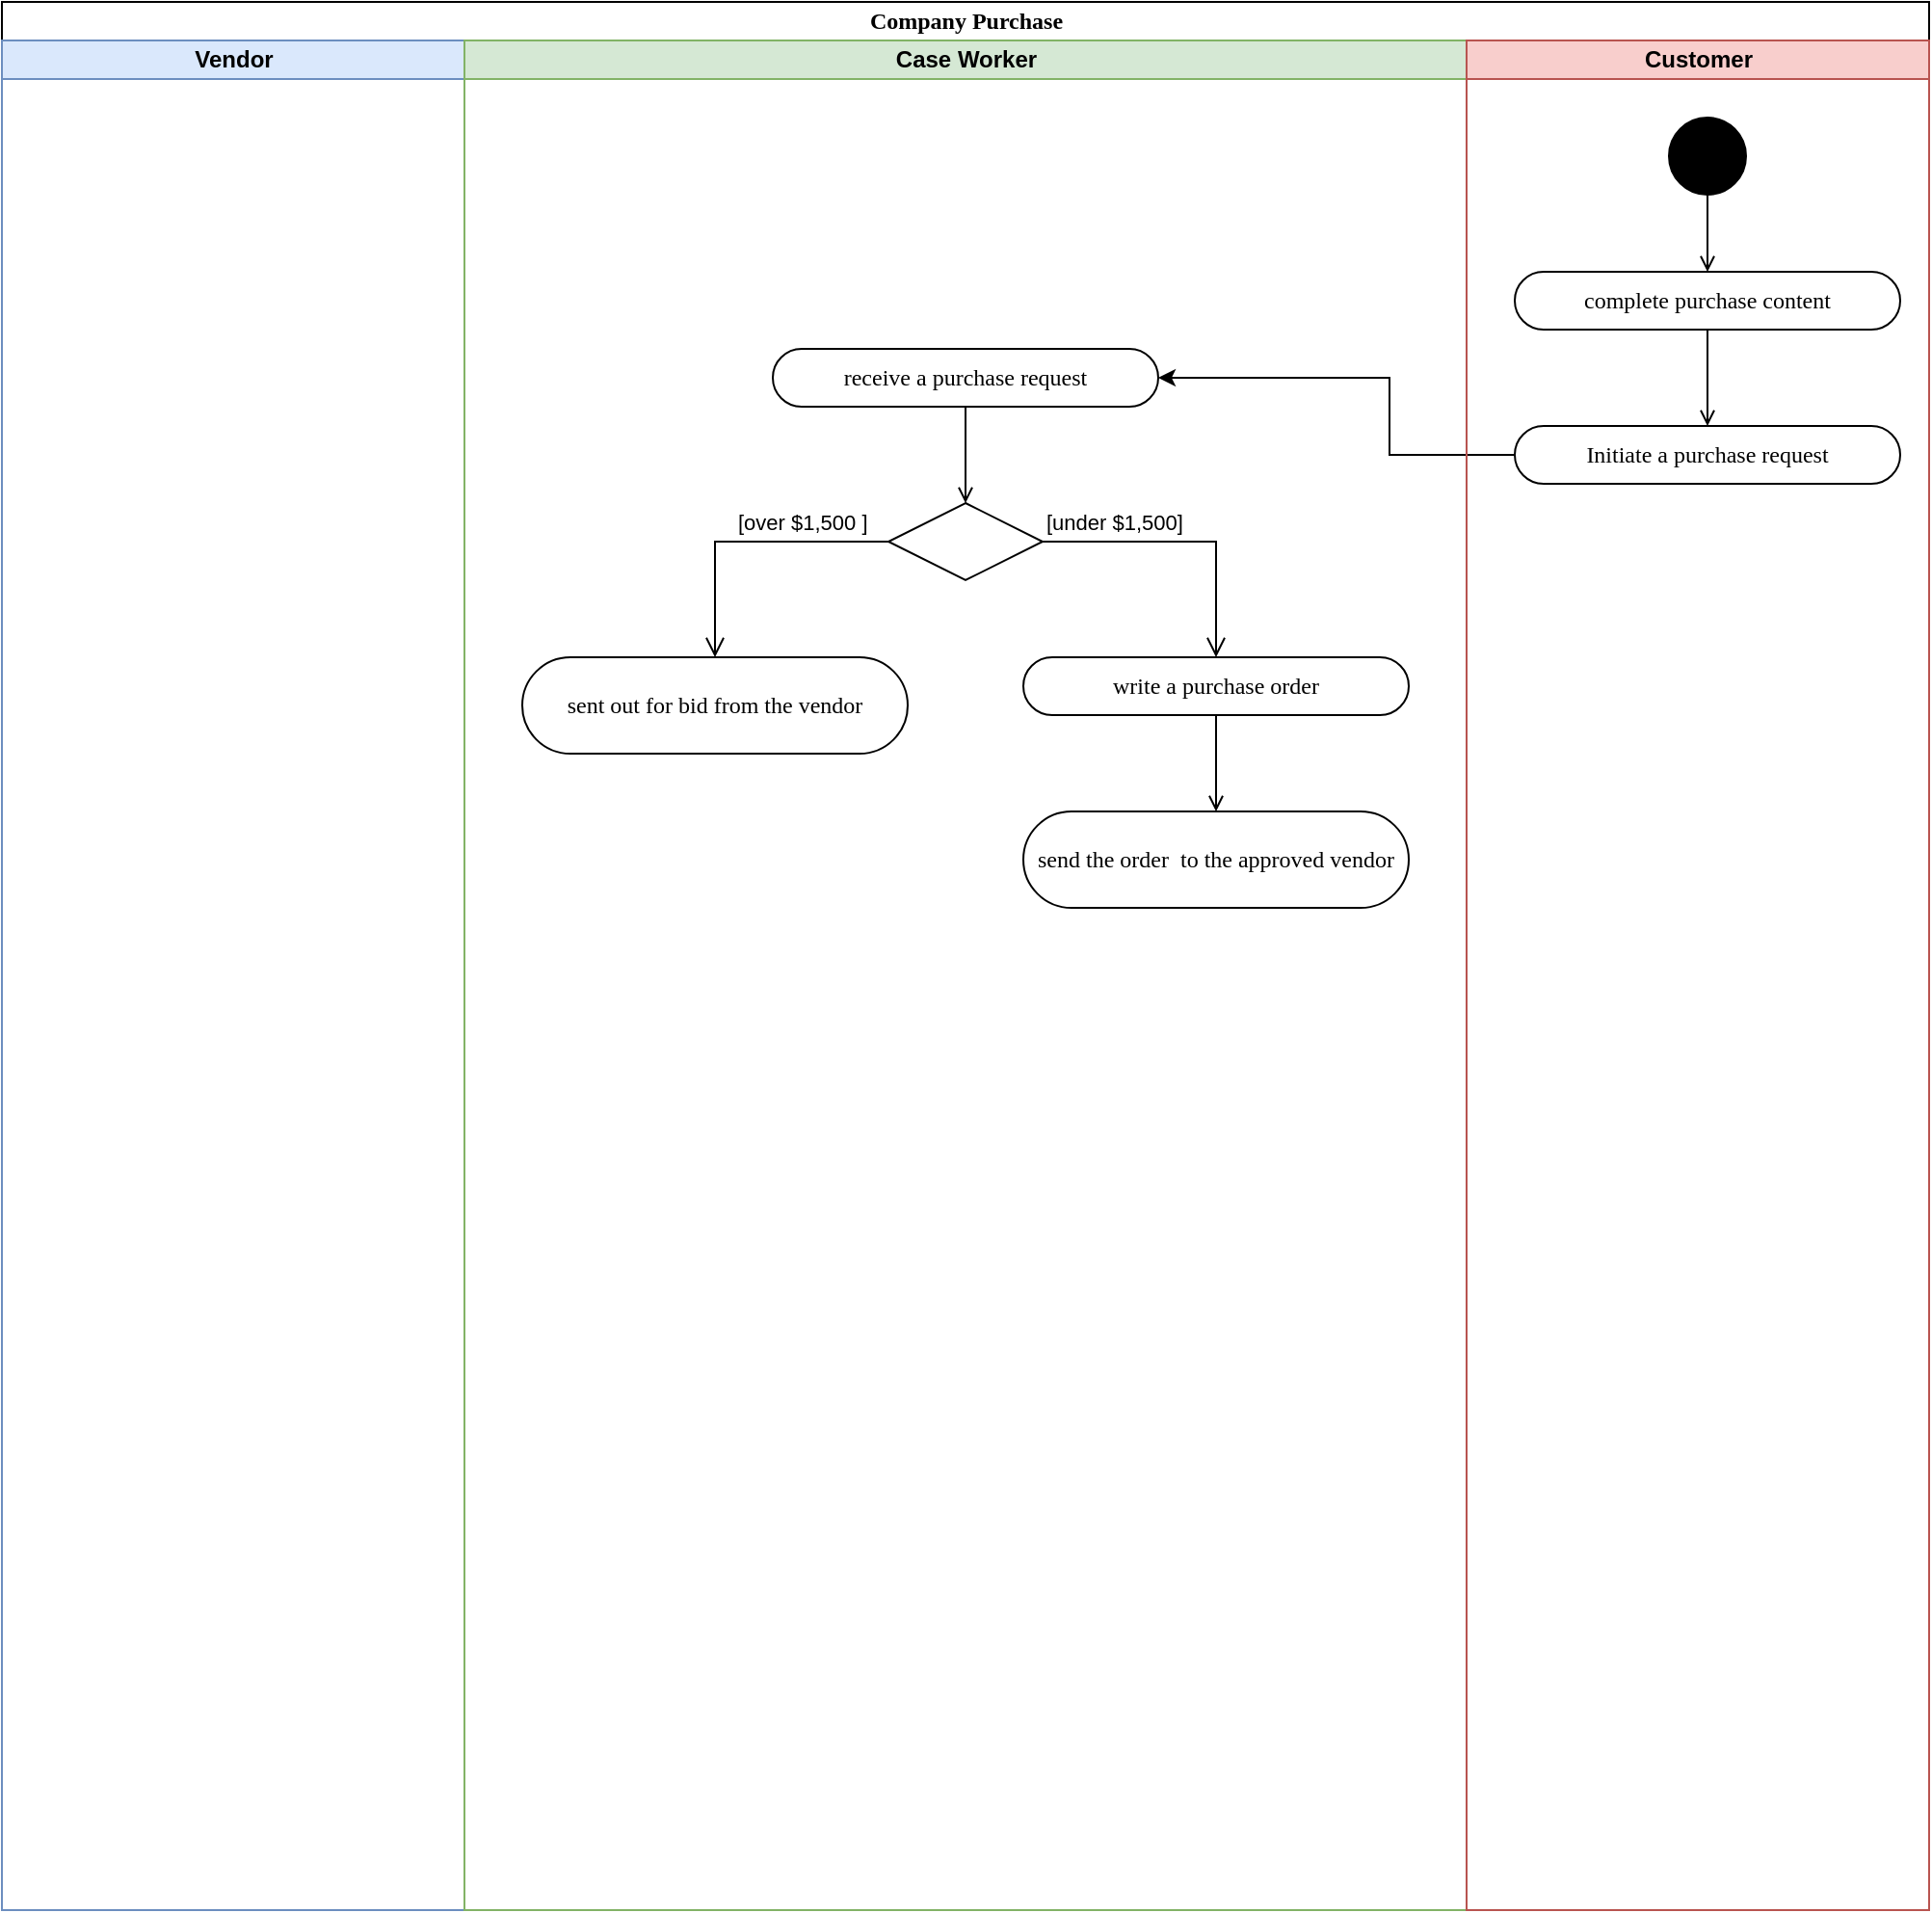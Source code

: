 <mxfile version="21.6.9" type="github">
  <diagram name="Page-1" id="0783ab3e-0a74-02c8-0abd-f7b4e66b4bec">
    <mxGraphModel dx="1155" dy="938" grid="1" gridSize="10" guides="1" tooltips="1" connect="1" arrows="1" fold="1" page="1" pageScale="1" pageWidth="850" pageHeight="1100" background="none" math="0" shadow="0">
      <root>
        <mxCell id="0" />
        <mxCell id="1" parent="0" />
        <mxCell id="1c1d494c118603dd-1" value="Company Purchase" style="swimlane;html=1;childLayout=stackLayout;startSize=20;rounded=0;shadow=0;comic=0;labelBackgroundColor=none;strokeWidth=1;fontFamily=Verdana;fontSize=12;align=center;" parent="1" vertex="1">
          <mxGeometry y="20" width="1000" height="990" as="geometry" />
        </mxCell>
        <mxCell id="1c1d494c118603dd-2" value="Vendor" style="swimlane;html=1;startSize=20;fillColor=#dae8fc;strokeColor=#6c8ebf;" parent="1c1d494c118603dd-1" vertex="1">
          <mxGeometry y="20" width="240" height="970" as="geometry" />
        </mxCell>
        <mxCell id="1c1d494c118603dd-3" value="Case Worker" style="swimlane;html=1;startSize=20;fillColor=#d5e8d4;strokeColor=#82b366;" parent="1c1d494c118603dd-1" vertex="1">
          <mxGeometry x="240" y="20" width="520" height="970" as="geometry" />
        </mxCell>
        <mxCell id="d2kZ4lsFQX0MjA8s933k-29" style="edgeStyle=orthogonalEdgeStyle;rounded=0;orthogonalLoop=1;jettySize=auto;html=1;entryX=0.5;entryY=0;entryDx=0;entryDy=0;endArrow=open;endFill=0;" edge="1" parent="1c1d494c118603dd-3" source="d2kZ4lsFQX0MjA8s933k-24">
          <mxGeometry relative="1" as="geometry">
            <mxPoint x="260" y="240" as="targetPoint" />
          </mxGeometry>
        </mxCell>
        <mxCell id="d2kZ4lsFQX0MjA8s933k-24" value="receive a purchase request" style="rounded=1;whiteSpace=wrap;html=1;shadow=0;comic=0;labelBackgroundColor=none;strokeWidth=1;fontFamily=Verdana;fontSize=12;align=center;arcSize=50;" vertex="1" parent="1c1d494c118603dd-3">
          <mxGeometry x="160" y="160" width="200" height="30" as="geometry" />
        </mxCell>
        <mxCell id="d2kZ4lsFQX0MjA8s933k-30" value="" style="rhombus;whiteSpace=wrap;html=1;" vertex="1" parent="1c1d494c118603dd-3">
          <mxGeometry x="220" y="240" width="80" height="40" as="geometry" />
        </mxCell>
        <mxCell id="d2kZ4lsFQX0MjA8s933k-41" value="send the order&amp;nbsp; to the approved vendor" style="rounded=1;whiteSpace=wrap;html=1;shadow=0;comic=0;labelBackgroundColor=none;strokeWidth=1;fontFamily=Verdana;fontSize=12;align=center;arcSize=50;" vertex="1" parent="1c1d494c118603dd-3">
          <mxGeometry x="290" y="400" width="200" height="50" as="geometry" />
        </mxCell>
        <mxCell id="d2kZ4lsFQX0MjA8s933k-43" value="" style="edgeStyle=orthogonalEdgeStyle;rounded=0;orthogonalLoop=1;jettySize=auto;html=1;endArrow=open;endFill=0;" edge="1" parent="1c1d494c118603dd-3" source="d2kZ4lsFQX0MjA8s933k-37" target="d2kZ4lsFQX0MjA8s933k-41">
          <mxGeometry relative="1" as="geometry" />
        </mxCell>
        <mxCell id="d2kZ4lsFQX0MjA8s933k-37" value="write a purchase order" style="rounded=1;whiteSpace=wrap;html=1;shadow=0;comic=0;labelBackgroundColor=none;strokeWidth=1;fontFamily=Verdana;fontSize=12;align=center;arcSize=50;" vertex="1" parent="1c1d494c118603dd-3">
          <mxGeometry x="290" y="320" width="200" height="30" as="geometry" />
        </mxCell>
        <mxCell id="d2kZ4lsFQX0MjA8s933k-31" value="[under&amp;nbsp;$1,500]" style="edgeStyle=orthogonalEdgeStyle;html=1;align=left;verticalAlign=middle;endArrow=open;endSize=8;rounded=0;exitX=1;exitY=0.5;exitDx=0;exitDy=0;fontSize=11;fontStyle=0;entryX=0.5;entryY=0;entryDx=0;entryDy=0;" edge="1" source="d2kZ4lsFQX0MjA8s933k-30" parent="1c1d494c118603dd-3" target="d2kZ4lsFQX0MjA8s933k-37">
          <mxGeometry x="-1" y="10" relative="1" as="geometry">
            <mxPoint x="300" y="360" as="targetPoint" />
            <mxPoint x="250" y="260" as="sourcePoint" />
            <Array as="points">
              <mxPoint x="390" y="260" />
            </Array>
            <mxPoint as="offset" />
          </mxGeometry>
        </mxCell>
        <mxCell id="d2kZ4lsFQX0MjA8s933k-52" value="sent out for bid from the vendor" style="rounded=1;whiteSpace=wrap;html=1;shadow=0;comic=0;labelBackgroundColor=none;strokeWidth=1;fontFamily=Verdana;fontSize=12;align=center;arcSize=50;" vertex="1" parent="1c1d494c118603dd-3">
          <mxGeometry x="30" y="320" width="200" height="50" as="geometry" />
        </mxCell>
        <mxCell id="d2kZ4lsFQX0MjA8s933k-32" value="[over&amp;nbsp;$1,500 ]" style="edgeStyle=orthogonalEdgeStyle;html=1;align=left;verticalAlign=middle;endArrow=open;endSize=8;rounded=0;fontSize=11;exitX=0;exitY=0.5;exitDx=0;exitDy=0;entryX=0.5;entryY=0;entryDx=0;entryDy=0;" edge="1" source="d2kZ4lsFQX0MjA8s933k-30" parent="1c1d494c118603dd-3" target="d2kZ4lsFQX0MjA8s933k-52">
          <mxGeometry x="0.067" y="-10" relative="1" as="geometry">
            <mxPoint x="130" y="540" as="targetPoint" />
            <mxPoint x="225.027" y="260.029" as="sourcePoint" />
            <Array as="points">
              <mxPoint x="130" y="260" />
            </Array>
            <mxPoint as="offset" />
          </mxGeometry>
        </mxCell>
        <mxCell id="d2kZ4lsFQX0MjA8s933k-34" style="edgeStyle=orthogonalEdgeStyle;rounded=0;orthogonalLoop=1;jettySize=auto;html=1;entryX=1;entryY=0.5;entryDx=0;entryDy=0;" edge="1" parent="1c1d494c118603dd-1" source="d2kZ4lsFQX0MjA8s933k-1" target="d2kZ4lsFQX0MjA8s933k-24">
          <mxGeometry relative="1" as="geometry">
            <Array as="points">
              <mxPoint x="720" y="235" />
              <mxPoint x="720" y="195" />
            </Array>
          </mxGeometry>
        </mxCell>
        <mxCell id="1c1d494c118603dd-4" value="Customer" style="swimlane;html=1;startSize=20;fillColor=#f8cecc;strokeColor=#b85450;" parent="1c1d494c118603dd-1" vertex="1">
          <mxGeometry x="760" y="20" width="240" height="970" as="geometry" />
        </mxCell>
        <mxCell id="1c1d494c118603dd-27" style="edgeStyle=orthogonalEdgeStyle;rounded=0;html=1;labelBackgroundColor=none;startArrow=none;startFill=0;startSize=6;endArrow=open;endFill=0;endSize=6;jettySize=auto;orthogonalLoop=1;strokeWidth=1;fontFamily=Verdana;fontSize=12" parent="1c1d494c118603dd-4" source="60571a20871a0731-4" target="60571a20871a0731-8" edge="1">
          <mxGeometry relative="1" as="geometry" />
        </mxCell>
        <mxCell id="60571a20871a0731-4" value="" style="ellipse;whiteSpace=wrap;html=1;rounded=0;shadow=0;comic=0;labelBackgroundColor=none;strokeWidth=1;fillColor=#000000;fontFamily=Verdana;fontSize=12;align=center;" parent="1c1d494c118603dd-4" vertex="1">
          <mxGeometry x="105" y="40" width="40" height="40" as="geometry" />
        </mxCell>
        <mxCell id="d2kZ4lsFQX0MjA8s933k-2" style="edgeStyle=orthogonalEdgeStyle;rounded=0;orthogonalLoop=1;jettySize=auto;html=1;entryX=0.5;entryY=0;entryDx=0;entryDy=0;endArrow=open;endFill=0;" edge="1" parent="1c1d494c118603dd-4" source="60571a20871a0731-8" target="d2kZ4lsFQX0MjA8s933k-1">
          <mxGeometry relative="1" as="geometry" />
        </mxCell>
        <mxCell id="60571a20871a0731-8" value="complete purchase content" style="rounded=1;whiteSpace=wrap;html=1;shadow=0;comic=0;labelBackgroundColor=none;strokeWidth=1;fontFamily=Verdana;fontSize=12;align=center;arcSize=50;" parent="1c1d494c118603dd-4" vertex="1">
          <mxGeometry x="25" y="120" width="200" height="30" as="geometry" />
        </mxCell>
        <mxCell id="d2kZ4lsFQX0MjA8s933k-1" value="Initiate a purchase request" style="rounded=1;whiteSpace=wrap;html=1;shadow=0;comic=0;labelBackgroundColor=none;strokeWidth=1;fontFamily=Verdana;fontSize=12;align=center;arcSize=50;" vertex="1" parent="1c1d494c118603dd-4">
          <mxGeometry x="25" y="200" width="200" height="30" as="geometry" />
        </mxCell>
      </root>
    </mxGraphModel>
  </diagram>
</mxfile>
